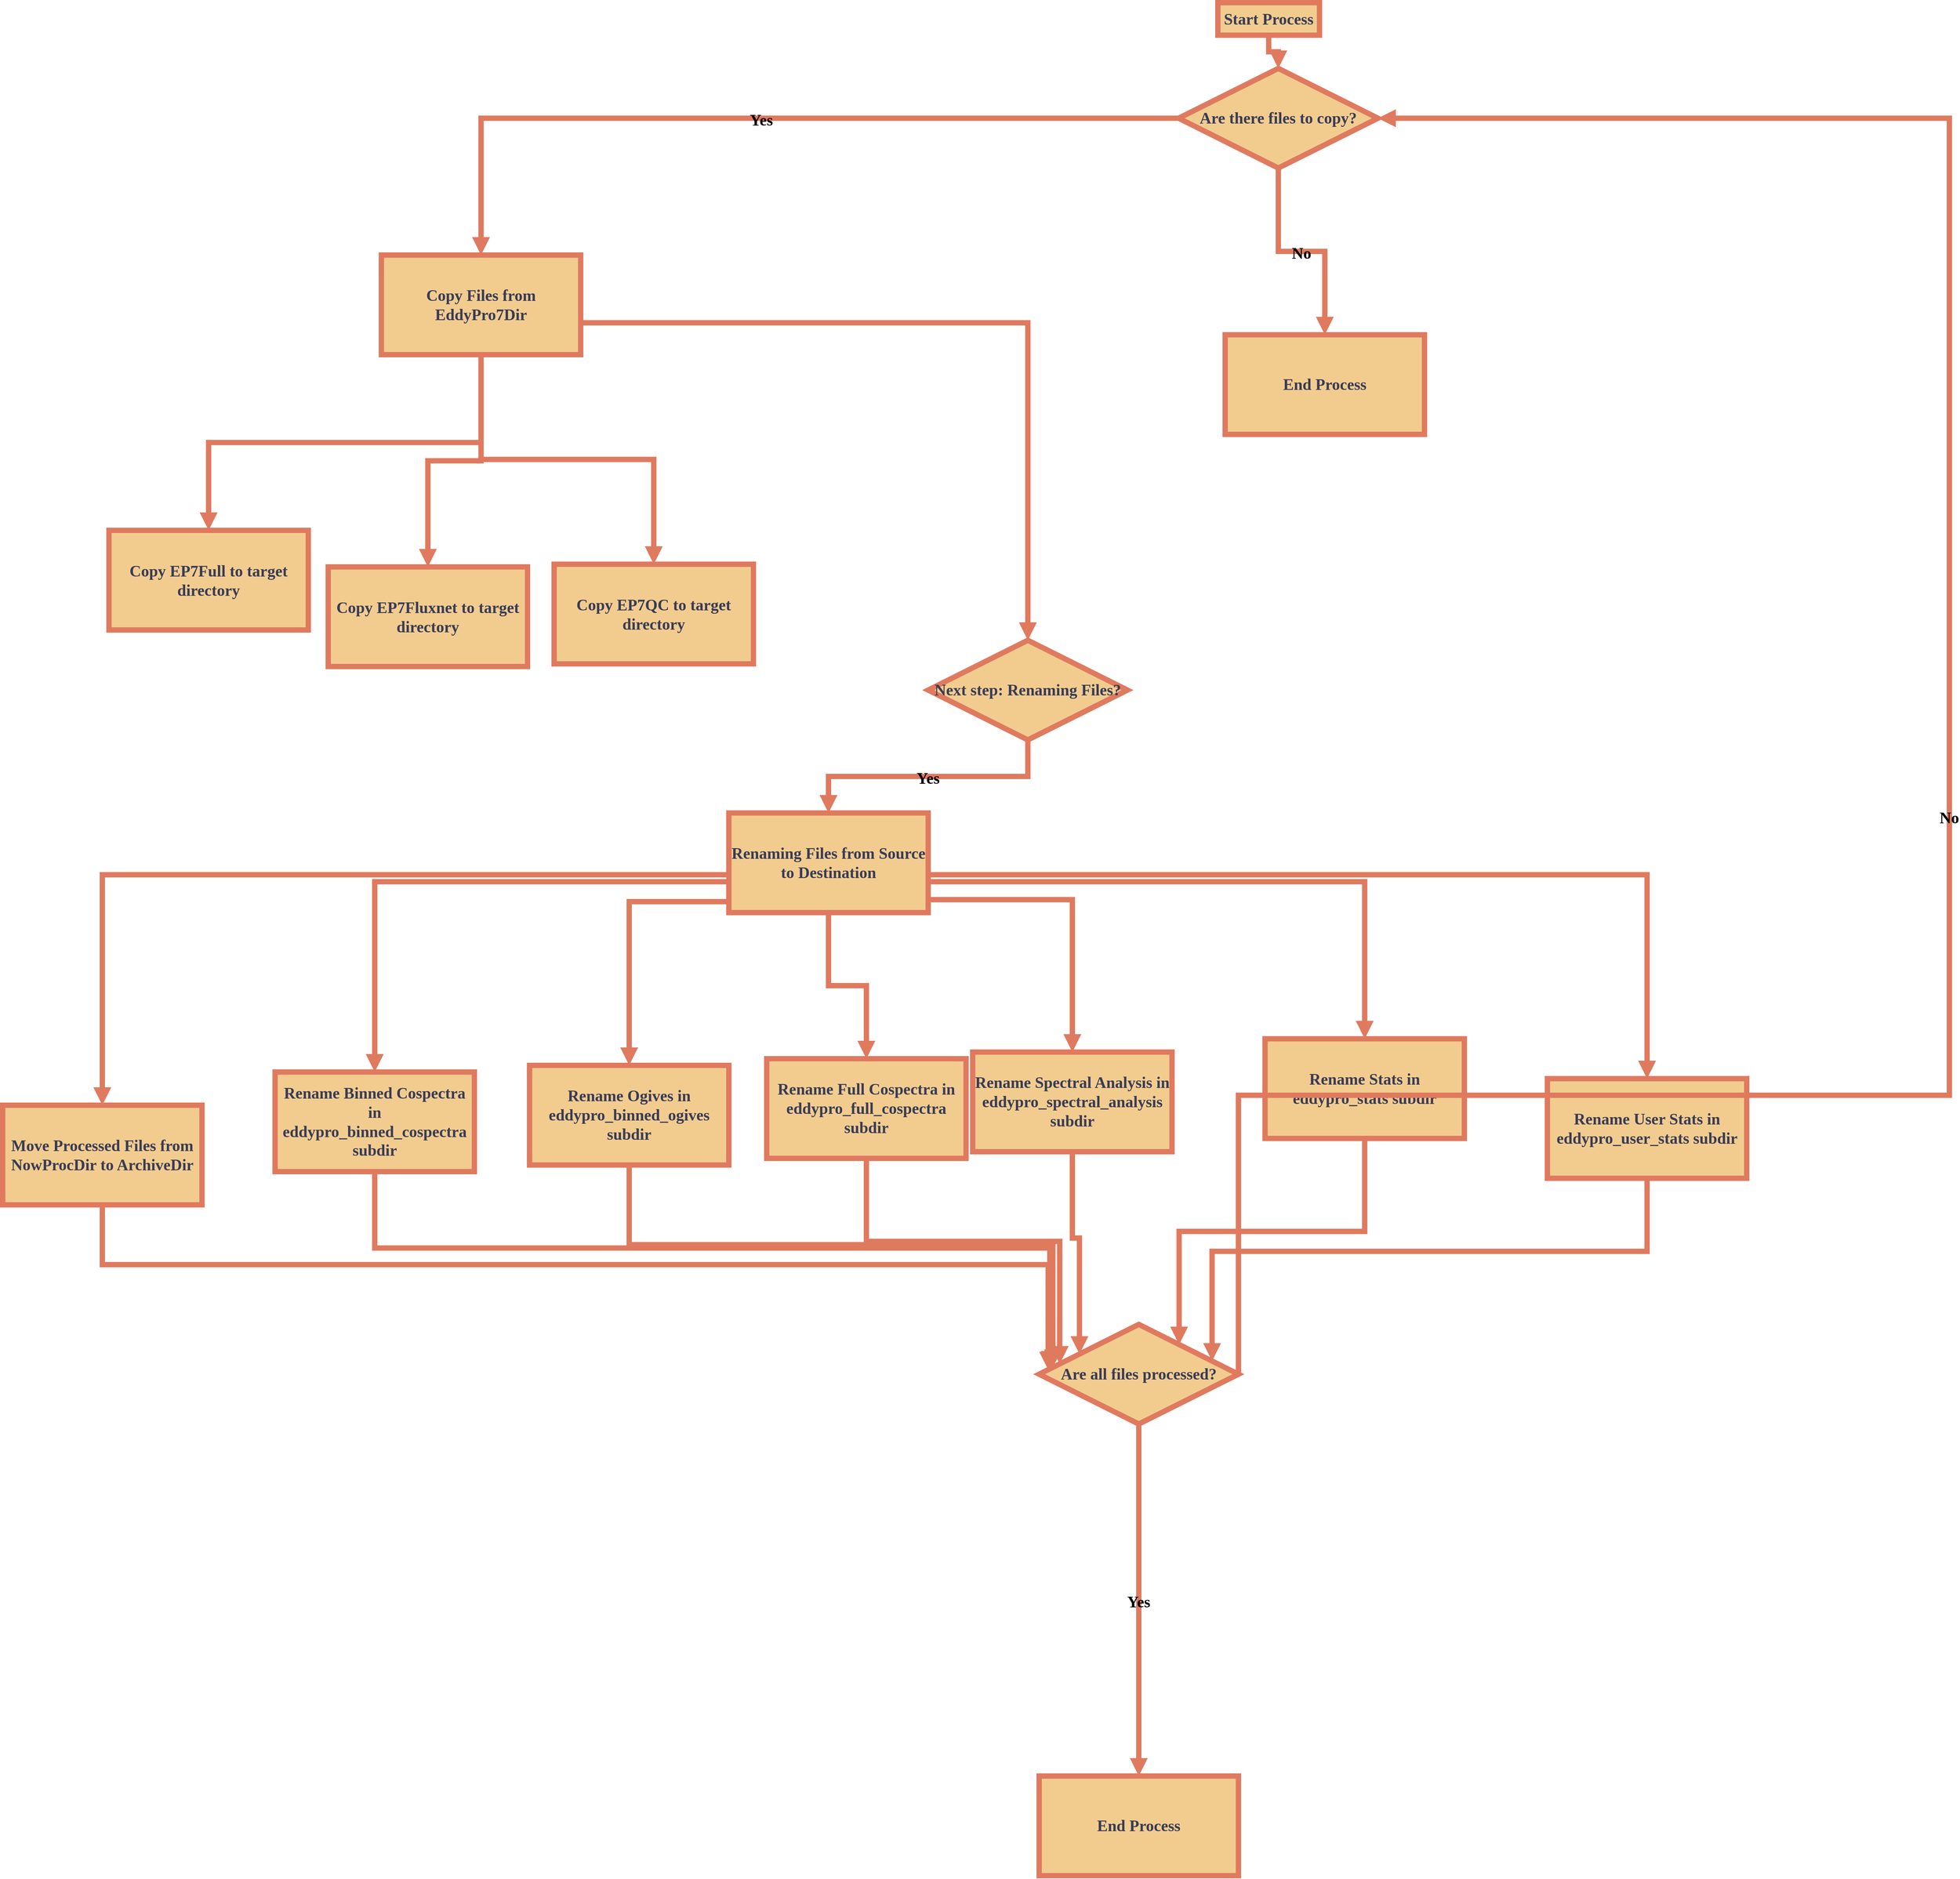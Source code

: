 <mxfile version="24.7.17">
  <diagram name="Page-1" id="xXgg5hi8S8FwashrZ2ZM">
    <mxGraphModel dx="4901" dy="2343" grid="1" gridSize="10" guides="1" tooltips="1" connect="1" arrows="1" fold="1" page="1" pageScale="1" pageWidth="850" pageHeight="1100" math="0" shadow="0">
      <root>
        <mxCell id="0" />
        <mxCell id="1" parent="0" />
        <mxCell id="kx1RQyTAltKkXC4JMprE-1" value="Start Process" style="whiteSpace=wrap;strokeWidth=8;strokeColor=#E07A5F;fillColor=#F2CC8F;fontColor=#393C56;fontFamily=Lucida Console;fontSize=24;fontStyle=1;labelBackgroundColor=none;" vertex="1" parent="1">
          <mxGeometry x="1369" y="20" width="153" height="49" as="geometry" />
        </mxCell>
        <mxCell id="kx1RQyTAltKkXC4JMprE-2" value="Are there files to copy?" style="rhombus;strokeWidth=8;whiteSpace=wrap;strokeColor=#E07A5F;fillColor=#F2CC8F;fontColor=#393C56;fontFamily=Lucida Console;fontSize=24;fontStyle=1;labelBackgroundColor=none;" vertex="1" parent="1">
          <mxGeometry x="1310" y="119" width="300" height="150" as="geometry" />
        </mxCell>
        <mxCell id="kx1RQyTAltKkXC4JMprE-3" value="Copy Files from EddyPro7Dir" style="whiteSpace=wrap;strokeWidth=8;strokeColor=#E07A5F;fillColor=#F2CC8F;fontColor=#393C56;fontFamily=Lucida Console;fontSize=24;fontStyle=1;labelBackgroundColor=none;" vertex="1" parent="1">
          <mxGeometry x="110" y="400" width="300" height="150" as="geometry" />
        </mxCell>
        <mxCell id="kx1RQyTAltKkXC4JMprE-4" value="Copy EP7Full to target directory" style="whiteSpace=wrap;strokeWidth=8;strokeColor=#E07A5F;fillColor=#F2CC8F;fontColor=#393C56;fontFamily=Lucida Console;fontSize=24;fontStyle=1;labelBackgroundColor=none;" vertex="1" parent="1">
          <mxGeometry x="-300" y="814.5" width="300" height="150" as="geometry" />
        </mxCell>
        <mxCell id="kx1RQyTAltKkXC4JMprE-5" value="Copy EP7Fluxnet to target directory" style="whiteSpace=wrap;strokeWidth=8;strokeColor=#E07A5F;fillColor=#F2CC8F;fontColor=#393C56;fontFamily=Lucida Console;fontSize=24;fontStyle=1;labelBackgroundColor=none;" vertex="1" parent="1">
          <mxGeometry x="30" y="869.5" width="300" height="150" as="geometry" />
        </mxCell>
        <mxCell id="kx1RQyTAltKkXC4JMprE-6" value="Copy EP7QC to target directory" style="whiteSpace=wrap;strokeWidth=8;strokeColor=#E07A5F;fillColor=#F2CC8F;fontColor=#393C56;fontFamily=Lucida Console;fontSize=24;fontStyle=1;labelBackgroundColor=none;" vertex="1" parent="1">
          <mxGeometry x="370" y="865.5" width="300" height="150" as="geometry" />
        </mxCell>
        <mxCell id="kx1RQyTAltKkXC4JMprE-7" value="Next step: Renaming Files?" style="rhombus;strokeWidth=8;whiteSpace=wrap;strokeColor=#E07A5F;fillColor=#F2CC8F;fontColor=#393C56;fontFamily=Lucida Console;fontSize=24;fontStyle=1;labelBackgroundColor=none;" vertex="1" parent="1">
          <mxGeometry x="933" y="980" width="300" height="150" as="geometry" />
        </mxCell>
        <mxCell id="kx1RQyTAltKkXC4JMprE-8" value="End Process" style="whiteSpace=wrap;strokeWidth=8;strokeColor=#E07A5F;fillColor=#F2CC8F;fontColor=#393C56;fontFamily=Lucida Console;fontSize=24;fontStyle=1;labelBackgroundColor=none;" vertex="1" parent="1">
          <mxGeometry x="1380" y="520" width="300" height="150" as="geometry" />
        </mxCell>
        <mxCell id="kx1RQyTAltKkXC4JMprE-9" value="Renaming Files from Source to Destination" style="whiteSpace=wrap;strokeWidth=8;strokeColor=#E07A5F;fillColor=#F2CC8F;fontColor=#393C56;fontFamily=Lucida Console;fontSize=24;fontStyle=1;labelBackgroundColor=none;" vertex="1" parent="1">
          <mxGeometry x="633" y="1240" width="300" height="150" as="geometry" />
        </mxCell>
        <mxCell id="kx1RQyTAltKkXC4JMprE-10" value="Move Processed Files from NowProcDir to ArchiveDir" style="whiteSpace=wrap;strokeWidth=8;strokeColor=#E07A5F;fillColor=#F2CC8F;fontColor=#393C56;fontFamily=Lucida Console;fontSize=24;fontStyle=1;labelBackgroundColor=none;" vertex="1" parent="1">
          <mxGeometry x="-460" y="1680" width="300" height="150" as="geometry" />
        </mxCell>
        <mxCell id="kx1RQyTAltKkXC4JMprE-11" value="Rename Binned Cospectra in eddypro_binned_cospectra subdir" style="whiteSpace=wrap;strokeWidth=8;strokeColor=#E07A5F;fillColor=#F2CC8F;fontColor=#393C56;fontFamily=Lucida Console;fontSize=24;fontStyle=1;labelBackgroundColor=none;" vertex="1" parent="1">
          <mxGeometry x="-50" y="1630" width="300" height="150" as="geometry" />
        </mxCell>
        <mxCell id="kx1RQyTAltKkXC4JMprE-12" value="Rename Ogives in eddypro_binned_ogives subdir" style="whiteSpace=wrap;strokeWidth=8;strokeColor=#E07A5F;fillColor=#F2CC8F;fontColor=#393C56;fontFamily=Lucida Console;fontSize=24;fontStyle=1;labelBackgroundColor=none;" vertex="1" parent="1">
          <mxGeometry x="333" y="1620" width="300" height="150" as="geometry" />
        </mxCell>
        <mxCell id="kx1RQyTAltKkXC4JMprE-13" value="Rename Full Cospectra in eddypro_full_cospectra subdir" style="whiteSpace=wrap;strokeWidth=8;strokeColor=#E07A5F;fillColor=#F2CC8F;fontColor=#393C56;fontFamily=Lucida Console;fontSize=24;fontStyle=1;labelBackgroundColor=none;" vertex="1" parent="1">
          <mxGeometry x="690" y="1610" width="300" height="150" as="geometry" />
        </mxCell>
        <mxCell id="kx1RQyTAltKkXC4JMprE-14" value="Rename Spectral Analysis in eddypro_spectral_analysis subdir" style="whiteSpace=wrap;strokeWidth=8;strokeColor=#E07A5F;fillColor=#F2CC8F;fontColor=#393C56;fontFamily=Lucida Console;fontSize=24;fontStyle=1;labelBackgroundColor=none;" vertex="1" parent="1">
          <mxGeometry x="1000" y="1600" width="300" height="150" as="geometry" />
        </mxCell>
        <mxCell id="kx1RQyTAltKkXC4JMprE-15" value="Rename Stats in eddypro_stats subdir" style="whiteSpace=wrap;strokeWidth=8;strokeColor=#E07A5F;fillColor=#F2CC8F;fontColor=#393C56;fontFamily=Lucida Console;fontSize=24;fontStyle=1;labelBackgroundColor=none;" vertex="1" parent="1">
          <mxGeometry x="1440" y="1580" width="300" height="150" as="geometry" />
        </mxCell>
        <mxCell id="kx1RQyTAltKkXC4JMprE-16" value="Rename User Stats in eddypro_user_stats subdir" style="whiteSpace=wrap;strokeWidth=8;strokeColor=#E07A5F;fillColor=#F2CC8F;fontColor=#393C56;fontFamily=Lucida Console;fontSize=24;fontStyle=1;labelBackgroundColor=none;" vertex="1" parent="1">
          <mxGeometry x="1865" y="1640" width="300" height="150" as="geometry" />
        </mxCell>
        <mxCell id="kx1RQyTAltKkXC4JMprE-17" value="Are all files processed?" style="rhombus;strokeWidth=8;whiteSpace=wrap;strokeColor=#E07A5F;fillColor=#F2CC8F;fontColor=#393C56;fontFamily=Lucida Console;fontSize=24;fontStyle=1;labelBackgroundColor=none;" vertex="1" parent="1">
          <mxGeometry x="1100" y="2010" width="300" height="150" as="geometry" />
        </mxCell>
        <mxCell id="kx1RQyTAltKkXC4JMprE-18" value="End Process" style="whiteSpace=wrap;strokeWidth=8;strokeColor=#E07A5F;fillColor=#F2CC8F;fontColor=#393C56;fontFamily=Lucida Console;fontSize=24;fontStyle=1;labelBackgroundColor=none;" vertex="1" parent="1">
          <mxGeometry x="1100" y="2690" width="300" height="150" as="geometry" />
        </mxCell>
        <mxCell id="kx1RQyTAltKkXC4JMprE-19" value="" style="startArrow=none;endArrow=block;exitX=0.5;exitY=1;entryX=0.5;entryY=0;rounded=0;strokeColor=#E07A5F;fillColor=#F2CC8F;edgeStyle=orthogonalEdgeStyle;strokeWidth=8;fontFamily=Lucida Console;fontSize=24;fontStyle=1;labelBackgroundColor=none;fontColor=default;" edge="1" parent="1" source="kx1RQyTAltKkXC4JMprE-1" target="kx1RQyTAltKkXC4JMprE-2">
          <mxGeometry relative="1" as="geometry" />
        </mxCell>
        <mxCell id="kx1RQyTAltKkXC4JMprE-20" value="Yes" style="startArrow=none;endArrow=block;entryX=0.5;entryY=0;rounded=0;strokeColor=#E07A5F;fillColor=#F2CC8F;edgeStyle=orthogonalEdgeStyle;strokeWidth=8;fontFamily=Lucida Console;fontSize=24;fontStyle=1;labelBackgroundColor=none;fontColor=default;exitX=0;exitY=0.5;exitDx=0;exitDy=0;" edge="1" parent="1" source="kx1RQyTAltKkXC4JMprE-2" target="kx1RQyTAltKkXC4JMprE-3">
          <mxGeometry relative="1" as="geometry">
            <mxPoint x="1300" y="194" as="sourcePoint" />
          </mxGeometry>
        </mxCell>
        <mxCell id="kx1RQyTAltKkXC4JMprE-21" value="" style="startArrow=none;endArrow=block;exitX=0.5;exitY=1;entryX=0.5;entryY=0;rounded=0;strokeColor=#E07A5F;fillColor=#F2CC8F;edgeStyle=orthogonalEdgeStyle;strokeWidth=8;fontFamily=Lucida Console;fontSize=24;fontStyle=1;labelBackgroundColor=none;fontColor=default;exitDx=0;exitDy=0;" edge="1" parent="1" source="kx1RQyTAltKkXC4JMprE-3" target="kx1RQyTAltKkXC4JMprE-4">
          <mxGeometry relative="1" as="geometry">
            <mxPoint x="210" y="740" as="sourcePoint" />
          </mxGeometry>
        </mxCell>
        <mxCell id="kx1RQyTAltKkXC4JMprE-22" value="" style="startArrow=none;endArrow=block;exitX=0.5;exitY=1;entryX=0.5;entryY=0;rounded=0;strokeColor=#E07A5F;fillColor=#F2CC8F;edgeStyle=orthogonalEdgeStyle;strokeWidth=8;fontFamily=Lucida Console;fontSize=24;fontStyle=1;labelBackgroundColor=none;fontColor=default;exitDx=0;exitDy=0;" edge="1" parent="1" source="kx1RQyTAltKkXC4JMprE-3" target="kx1RQyTAltKkXC4JMprE-5">
          <mxGeometry relative="1" as="geometry">
            <mxPoint x="219" y="789.5" as="sourcePoint" />
          </mxGeometry>
        </mxCell>
        <mxCell id="kx1RQyTAltKkXC4JMprE-23" value="" style="startArrow=none;endArrow=block;exitX=0.5;exitY=1;entryX=0.5;entryY=0;rounded=0;strokeColor=#E07A5F;fillColor=#F2CC8F;edgeStyle=orthogonalEdgeStyle;strokeWidth=8;fontFamily=Lucida Console;fontSize=24;fontStyle=1;labelBackgroundColor=none;fontColor=default;exitDx=0;exitDy=0;" edge="1" parent="1" source="kx1RQyTAltKkXC4JMprE-3" target="kx1RQyTAltKkXC4JMprE-6">
          <mxGeometry relative="1" as="geometry">
            <mxPoint x="501" y="789.5" as="sourcePoint" />
          </mxGeometry>
        </mxCell>
        <mxCell id="kx1RQyTAltKkXC4JMprE-24" value="" style="startArrow=none;endArrow=block;exitX=1;exitY=0.68;entryX=0.5;entryY=0;rounded=0;strokeColor=#E07A5F;fillColor=#F2CC8F;edgeStyle=orthogonalEdgeStyle;strokeWidth=8;fontFamily=Lucida Console;fontSize=24;fontStyle=1;labelBackgroundColor=none;fontColor=default;" edge="1" parent="1" source="kx1RQyTAltKkXC4JMprE-3" target="kx1RQyTAltKkXC4JMprE-7">
          <mxGeometry relative="1" as="geometry" />
        </mxCell>
        <mxCell id="kx1RQyTAltKkXC4JMprE-25" value="No" style="startArrow=none;endArrow=block;exitX=0.5;exitY=1;entryX=0.5;entryY=0;rounded=0;strokeColor=#E07A5F;fillColor=#F2CC8F;edgeStyle=orthogonalEdgeStyle;strokeWidth=8;fontFamily=Lucida Console;fontSize=24;fontStyle=1;labelBackgroundColor=none;fontColor=default;exitDx=0;exitDy=0;" edge="1" parent="1" source="kx1RQyTAltKkXC4JMprE-2" target="kx1RQyTAltKkXC4JMprE-8">
          <mxGeometry relative="1" as="geometry" />
        </mxCell>
        <mxCell id="kx1RQyTAltKkXC4JMprE-26" value="Yes" style="startArrow=none;endArrow=block;exitX=0.5;exitY=1;entryX=0.5;entryY=0;rounded=0;strokeColor=#E07A5F;fillColor=#F2CC8F;edgeStyle=orthogonalEdgeStyle;strokeWidth=8;fontFamily=Lucida Console;fontSize=24;fontStyle=1;labelBackgroundColor=none;fontColor=default;" edge="1" parent="1" source="kx1RQyTAltKkXC4JMprE-7" target="kx1RQyTAltKkXC4JMprE-9">
          <mxGeometry relative="1" as="geometry" />
        </mxCell>
        <mxCell id="kx1RQyTAltKkXC4JMprE-27" value="" style="startArrow=none;endArrow=block;exitX=0;exitY=0.62;entryX=0.5;entryY=0;rounded=0;strokeColor=#E07A5F;fillColor=#F2CC8F;edgeStyle=orthogonalEdgeStyle;strokeWidth=8;fontFamily=Lucida Console;fontSize=24;fontStyle=1;labelBackgroundColor=none;fontColor=default;" edge="1" parent="1" source="kx1RQyTAltKkXC4JMprE-9" target="kx1RQyTAltKkXC4JMprE-10">
          <mxGeometry relative="1" as="geometry" />
        </mxCell>
        <mxCell id="kx1RQyTAltKkXC4JMprE-28" value="" style="startArrow=none;endArrow=block;exitX=0;exitY=0.69;entryX=0.5;entryY=0;rounded=0;strokeColor=#E07A5F;fillColor=#F2CC8F;edgeStyle=orthogonalEdgeStyle;strokeWidth=8;fontFamily=Lucida Console;fontSize=24;fontStyle=1;labelBackgroundColor=none;fontColor=default;" edge="1" parent="1" source="kx1RQyTAltKkXC4JMprE-9" target="kx1RQyTAltKkXC4JMprE-11">
          <mxGeometry relative="1" as="geometry" />
        </mxCell>
        <mxCell id="kx1RQyTAltKkXC4JMprE-29" value="" style="startArrow=none;endArrow=block;exitX=0;exitY=0.89;entryX=0.5;entryY=0;rounded=0;strokeColor=#E07A5F;fillColor=#F2CC8F;edgeStyle=orthogonalEdgeStyle;strokeWidth=8;fontFamily=Lucida Console;fontSize=24;fontStyle=1;labelBackgroundColor=none;fontColor=default;" edge="1" parent="1" source="kx1RQyTAltKkXC4JMprE-9" target="kx1RQyTAltKkXC4JMprE-12">
          <mxGeometry relative="1" as="geometry" />
        </mxCell>
        <mxCell id="kx1RQyTAltKkXC4JMprE-30" value="" style="startArrow=none;endArrow=block;exitX=0.5;exitY=0.99;entryX=0.5;entryY=0;rounded=0;strokeColor=#E07A5F;fillColor=#F2CC8F;edgeStyle=orthogonalEdgeStyle;strokeWidth=8;fontFamily=Lucida Console;fontSize=24;fontStyle=1;labelBackgroundColor=none;fontColor=default;" edge="1" parent="1" source="kx1RQyTAltKkXC4JMprE-9" target="kx1RQyTAltKkXC4JMprE-13">
          <mxGeometry relative="1" as="geometry" />
        </mxCell>
        <mxCell id="kx1RQyTAltKkXC4JMprE-31" value="" style="startArrow=none;endArrow=block;exitX=1;exitY=0.87;entryX=0.5;entryY=0;rounded=0;strokeColor=#E07A5F;fillColor=#F2CC8F;edgeStyle=orthogonalEdgeStyle;strokeWidth=8;fontFamily=Lucida Console;fontSize=24;fontStyle=1;labelBackgroundColor=none;fontColor=default;" edge="1" parent="1" source="kx1RQyTAltKkXC4JMprE-9" target="kx1RQyTAltKkXC4JMprE-14">
          <mxGeometry relative="1" as="geometry" />
        </mxCell>
        <mxCell id="kx1RQyTAltKkXC4JMprE-32" value="" style="startArrow=none;endArrow=block;exitX=1;exitY=0.69;entryX=0.5;entryY=0;rounded=0;strokeColor=#E07A5F;fillColor=#F2CC8F;edgeStyle=orthogonalEdgeStyle;strokeWidth=8;fontFamily=Lucida Console;fontSize=24;fontStyle=1;labelBackgroundColor=none;fontColor=default;" edge="1" parent="1" source="kx1RQyTAltKkXC4JMprE-9" target="kx1RQyTAltKkXC4JMprE-15">
          <mxGeometry relative="1" as="geometry" />
        </mxCell>
        <mxCell id="kx1RQyTAltKkXC4JMprE-33" value="" style="startArrow=none;endArrow=block;exitX=1;exitY=0.62;entryX=0.5;entryY=0;rounded=0;strokeColor=#E07A5F;fillColor=#F2CC8F;edgeStyle=orthogonalEdgeStyle;strokeWidth=8;fontFamily=Lucida Console;fontSize=24;fontStyle=1;labelBackgroundColor=none;fontColor=default;" edge="1" parent="1" source="kx1RQyTAltKkXC4JMprE-9" target="kx1RQyTAltKkXC4JMprE-16">
          <mxGeometry relative="1" as="geometry" />
        </mxCell>
        <mxCell id="kx1RQyTAltKkXC4JMprE-34" value="" style="startArrow=none;endArrow=block;exitX=0.5;exitY=0.99;entryX=0;entryY=0.45;rounded=0;strokeColor=#E07A5F;fillColor=#F2CC8F;edgeStyle=orthogonalEdgeStyle;strokeWidth=8;fontFamily=Lucida Console;fontSize=24;fontStyle=1;labelBackgroundColor=none;fontColor=default;" edge="1" parent="1" source="kx1RQyTAltKkXC4JMprE-10" target="kx1RQyTAltKkXC4JMprE-17">
          <mxGeometry relative="1" as="geometry" />
        </mxCell>
        <mxCell id="kx1RQyTAltKkXC4JMprE-35" value="" style="startArrow=none;endArrow=block;exitX=0.5;exitY=1;entryX=0;entryY=0.44;rounded=0;strokeColor=#E07A5F;fillColor=#F2CC8F;edgeStyle=orthogonalEdgeStyle;strokeWidth=8;fontFamily=Lucida Console;fontSize=24;fontStyle=1;labelBackgroundColor=none;fontColor=default;" edge="1" parent="1" source="kx1RQyTAltKkXC4JMprE-11" target="kx1RQyTAltKkXC4JMprE-17">
          <mxGeometry relative="1" as="geometry" />
        </mxCell>
        <mxCell id="kx1RQyTAltKkXC4JMprE-36" value="" style="startArrow=none;endArrow=block;exitX=0.5;exitY=1;entryX=0;entryY=0.42;rounded=0;strokeColor=#E07A5F;fillColor=#F2CC8F;edgeStyle=orthogonalEdgeStyle;strokeWidth=8;fontFamily=Lucida Console;fontSize=24;fontStyle=1;labelBackgroundColor=none;fontColor=default;" edge="1" parent="1" source="kx1RQyTAltKkXC4JMprE-12" target="kx1RQyTAltKkXC4JMprE-17">
          <mxGeometry relative="1" as="geometry" />
        </mxCell>
        <mxCell id="kx1RQyTAltKkXC4JMprE-37" value="" style="startArrow=none;endArrow=block;exitX=0.5;exitY=1;entryX=0;entryY=0.37;rounded=0;strokeColor=#E07A5F;fillColor=#F2CC8F;edgeStyle=orthogonalEdgeStyle;strokeWidth=8;fontFamily=Lucida Console;fontSize=24;fontStyle=1;labelBackgroundColor=none;fontColor=default;" edge="1" parent="1" source="kx1RQyTAltKkXC4JMprE-13" target="kx1RQyTAltKkXC4JMprE-17">
          <mxGeometry relative="1" as="geometry" />
        </mxCell>
        <mxCell id="kx1RQyTAltKkXC4JMprE-38" value="" style="startArrow=none;endArrow=block;exitX=0.5;exitY=1;entryX=0;entryY=0.16;rounded=0;strokeColor=#E07A5F;fillColor=#F2CC8F;edgeStyle=orthogonalEdgeStyle;strokeWidth=8;fontFamily=Lucida Console;fontSize=24;fontStyle=1;labelBackgroundColor=none;fontColor=default;" edge="1" parent="1" source="kx1RQyTAltKkXC4JMprE-14" target="kx1RQyTAltKkXC4JMprE-17">
          <mxGeometry relative="1" as="geometry" />
        </mxCell>
        <mxCell id="kx1RQyTAltKkXC4JMprE-39" value="" style="startArrow=none;endArrow=block;exitX=0.5;exitY=0.99;entryX=0.84;entryY=0;rounded=0;strokeColor=#E07A5F;fillColor=#F2CC8F;edgeStyle=orthogonalEdgeStyle;strokeWidth=8;fontFamily=Lucida Console;fontSize=24;fontStyle=1;labelBackgroundColor=none;fontColor=default;" edge="1" parent="1" source="kx1RQyTAltKkXC4JMprE-15" target="kx1RQyTAltKkXC4JMprE-17">
          <mxGeometry relative="1" as="geometry" />
        </mxCell>
        <mxCell id="kx1RQyTAltKkXC4JMprE-40" value="" style="startArrow=none;endArrow=block;exitX=0.5;exitY=0.99;entryX=1;entryY=0.32;rounded=0;strokeColor=#E07A5F;fillColor=#F2CC8F;edgeStyle=orthogonalEdgeStyle;strokeWidth=8;fontFamily=Lucida Console;fontSize=24;fontStyle=1;labelBackgroundColor=none;fontColor=default;" edge="1" parent="1" source="kx1RQyTAltKkXC4JMprE-16" target="kx1RQyTAltKkXC4JMprE-17">
          <mxGeometry relative="1" as="geometry" />
        </mxCell>
        <mxCell id="kx1RQyTAltKkXC4JMprE-41" value="Yes" style="startArrow=none;endArrow=block;exitX=0.5;exitY=1;entryX=0.5;entryY=0.01;rounded=0;strokeColor=#E07A5F;fillColor=#F2CC8F;edgeStyle=orthogonalEdgeStyle;strokeWidth=8;fontFamily=Lucida Console;fontSize=24;fontStyle=1;labelBackgroundColor=none;fontColor=default;" edge="1" parent="1" source="kx1RQyTAltKkXC4JMprE-17" target="kx1RQyTAltKkXC4JMprE-18">
          <mxGeometry relative="1" as="geometry" />
        </mxCell>
        <mxCell id="kx1RQyTAltKkXC4JMprE-42" value="No" style="startArrow=none;endArrow=block;exitX=1;exitY=0.5;entryX=1;entryY=0.5;rounded=0;strokeColor=#E07A5F;fillColor=#F2CC8F;edgeStyle=orthogonalEdgeStyle;strokeWidth=8;fontFamily=Lucida Console;fontSize=24;fontStyle=1;labelBackgroundColor=none;fontColor=default;entryDx=0;entryDy=0;exitDx=0;exitDy=0;" edge="1" parent="1" source="kx1RQyTAltKkXC4JMprE-17" target="kx1RQyTAltKkXC4JMprE-2">
          <mxGeometry relative="1" as="geometry">
            <Array as="points">
              <mxPoint x="2470" y="1665" />
              <mxPoint x="2470" y="194" />
            </Array>
          </mxGeometry>
        </mxCell>
      </root>
    </mxGraphModel>
  </diagram>
</mxfile>
